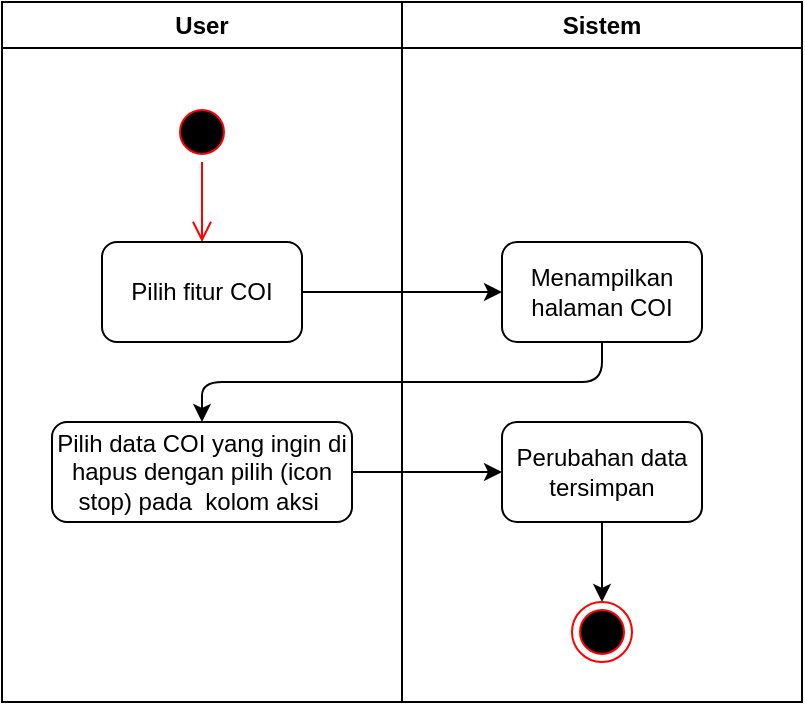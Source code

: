 <mxfile>
    <diagram id="kicSKvN18mW3QYvdOItd" name="Page-1">
        <mxGraphModel dx="932" dy="345" grid="1" gridSize="10" guides="1" tooltips="1" connect="1" arrows="1" fold="1" page="1" pageScale="1" pageWidth="850" pageHeight="1100" math="0" shadow="0">
            <root>
                <mxCell id="0"/>
                <mxCell id="1" parent="0"/>
                <mxCell id="2" value="User" style="swimlane;whiteSpace=wrap;html=1;" parent="1" vertex="1">
                    <mxGeometry x="80" y="90" width="200" height="350" as="geometry"/>
                </mxCell>
                <mxCell id="4" value="" style="ellipse;html=1;shape=startState;fillColor=#000000;strokeColor=#ff0000;" parent="2" vertex="1">
                    <mxGeometry x="85" y="50" width="30" height="30" as="geometry"/>
                </mxCell>
                <mxCell id="5" value="" style="edgeStyle=orthogonalEdgeStyle;html=1;verticalAlign=bottom;endArrow=open;endSize=8;strokeColor=#ff0000;entryX=0.5;entryY=0;entryDx=0;entryDy=0;" parent="2" source="4" target="6" edge="1">
                    <mxGeometry relative="1" as="geometry">
                        <mxPoint x="100" y="140" as="targetPoint"/>
                    </mxGeometry>
                </mxCell>
                <mxCell id="6" value="Pilih fitur COI" style="rounded=1;whiteSpace=wrap;html=1;" parent="2" vertex="1">
                    <mxGeometry x="50" y="120" width="100" height="50" as="geometry"/>
                </mxCell>
                <mxCell id="9" value="&lt;span style=&quot;color: rgb(0, 0, 0);&quot;&gt;Pilih data COI yang ingin di hapus dengan pilih (icon stop) pada&amp;nbsp; kolom aksi&amp;nbsp;&lt;/span&gt;" style="rounded=1;whiteSpace=wrap;html=1;" parent="2" vertex="1">
                    <mxGeometry x="25" y="210" width="150" height="50" as="geometry"/>
                </mxCell>
                <mxCell id="3" value="Sistem" style="swimlane;whiteSpace=wrap;html=1;" parent="1" vertex="1">
                    <mxGeometry x="280" y="90" width="200" height="350" as="geometry"/>
                </mxCell>
                <mxCell id="7" value="Menampilkan halaman COI" style="rounded=1;whiteSpace=wrap;html=1;" parent="3" vertex="1">
                    <mxGeometry x="50" y="120" width="100" height="50" as="geometry"/>
                </mxCell>
                <mxCell id="14" value="" style="edgeStyle=none;html=1;" parent="3" source="11" target="13" edge="1">
                    <mxGeometry relative="1" as="geometry"/>
                </mxCell>
                <mxCell id="11" value="Perubahan data tersimpan" style="rounded=1;whiteSpace=wrap;html=1;" parent="3" vertex="1">
                    <mxGeometry x="50" y="210" width="100" height="50" as="geometry"/>
                </mxCell>
                <mxCell id="13" value="" style="ellipse;html=1;shape=endState;fillColor=#000000;strokeColor=#ff0000;" parent="3" vertex="1">
                    <mxGeometry x="85" y="300" width="30" height="30" as="geometry"/>
                </mxCell>
                <mxCell id="8" value="" style="edgeStyle=none;html=1;" parent="1" source="6" target="7" edge="1">
                    <mxGeometry relative="1" as="geometry"/>
                </mxCell>
                <mxCell id="10" value="" style="edgeStyle=none;html=1;exitX=0.5;exitY=1;exitDx=0;exitDy=0;" parent="1" source="7" target="9" edge="1">
                    <mxGeometry relative="1" as="geometry">
                        <Array as="points">
                            <mxPoint x="380" y="280"/>
                            <mxPoint x="180" y="280"/>
                        </Array>
                    </mxGeometry>
                </mxCell>
                <mxCell id="12" value="" style="edgeStyle=none;html=1;" parent="1" source="9" target="11" edge="1">
                    <mxGeometry relative="1" as="geometry"/>
                </mxCell>
            </root>
        </mxGraphModel>
    </diagram>
</mxfile>